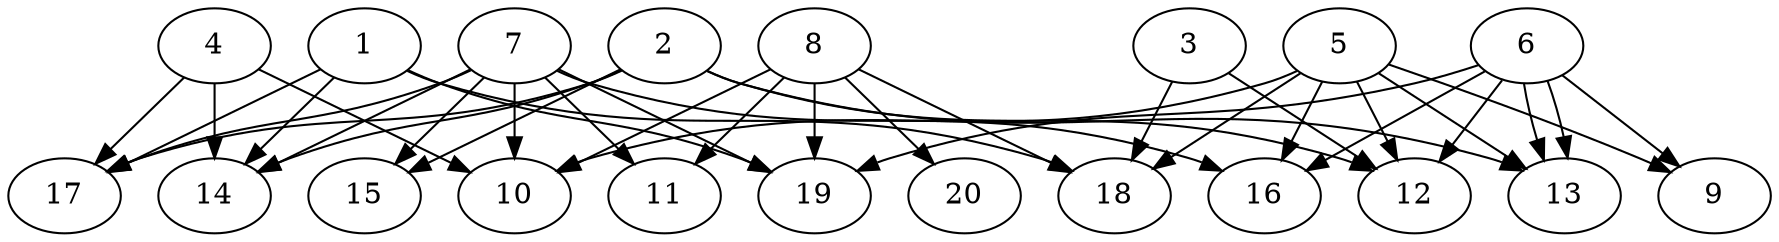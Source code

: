 // DAG automatically generated by daggen at Wed Jul 24 21:26:16 2019
// ./daggen --dot -n 20 --ccr 0.3 --fat 0.8 --regular 0.5 --density 0.5 --mindata 5242880 --maxdata 52428800 
digraph G {
  1 [size="80779947", alpha="0.06", expect_size="24233984"] 
  1 -> 14 [size ="24233984"]
  1 -> 17 [size ="24233984"]
  1 -> 18 [size ="24233984"]
  1 -> 19 [size ="24233984"]
  2 [size="131464533", alpha="0.18", expect_size="39439360"] 
  2 -> 12 [size ="39439360"]
  2 -> 13 [size ="39439360"]
  2 -> 14 [size ="39439360"]
  2 -> 15 [size ="39439360"]
  2 -> 17 [size ="39439360"]
  3 [size="54630400", alpha="0.15", expect_size="16389120"] 
  3 -> 12 [size ="16389120"]
  3 -> 18 [size ="16389120"]
  4 [size="109837653", alpha="0.05", expect_size="32951296"] 
  4 -> 10 [size ="32951296"]
  4 -> 14 [size ="32951296"]
  4 -> 17 [size ="32951296"]
  5 [size="63580160", alpha="0.13", expect_size="19074048"] 
  5 -> 9 [size ="19074048"]
  5 -> 10 [size ="19074048"]
  5 -> 12 [size ="19074048"]
  5 -> 13 [size ="19074048"]
  5 -> 16 [size ="19074048"]
  5 -> 18 [size ="19074048"]
  6 [size="19933867", alpha="0.08", expect_size="5980160"] 
  6 -> 9 [size ="5980160"]
  6 -> 12 [size ="5980160"]
  6 -> 13 [size ="5980160"]
  6 -> 13 [size ="5980160"]
  6 -> 16 [size ="5980160"]
  6 -> 19 [size ="5980160"]
  7 [size="59583147", alpha="0.06", expect_size="17874944"] 
  7 -> 10 [size ="17874944"]
  7 -> 11 [size ="17874944"]
  7 -> 14 [size ="17874944"]
  7 -> 15 [size ="17874944"]
  7 -> 16 [size ="17874944"]
  7 -> 17 [size ="17874944"]
  7 -> 19 [size ="17874944"]
  8 [size="125180587", alpha="0.06", expect_size="37554176"] 
  8 -> 10 [size ="37554176"]
  8 -> 11 [size ="37554176"]
  8 -> 18 [size ="37554176"]
  8 -> 19 [size ="37554176"]
  8 -> 20 [size ="37554176"]
  9 [size="64184320", alpha="0.12", expect_size="19255296"] 
  10 [size="150685013", alpha="0.19", expect_size="45205504"] 
  11 [size="115063467", alpha="0.11", expect_size="34519040"] 
  12 [size="161245867", alpha="0.14", expect_size="48373760"] 
  13 [size="146616320", alpha="0.13", expect_size="43984896"] 
  14 [size="107997867", alpha="0.08", expect_size="32399360"] 
  15 [size="150784000", alpha="0.10", expect_size="45235200"] 
  16 [size="95078400", alpha="0.09", expect_size="28523520"] 
  17 [size="161351680", alpha="0.10", expect_size="48405504"] 
  18 [size="53667840", alpha="0.03", expect_size="16100352"] 
  19 [size="98030933", alpha="0.04", expect_size="29409280"] 
  20 [size="36014080", alpha="0.10", expect_size="10804224"] 
}
